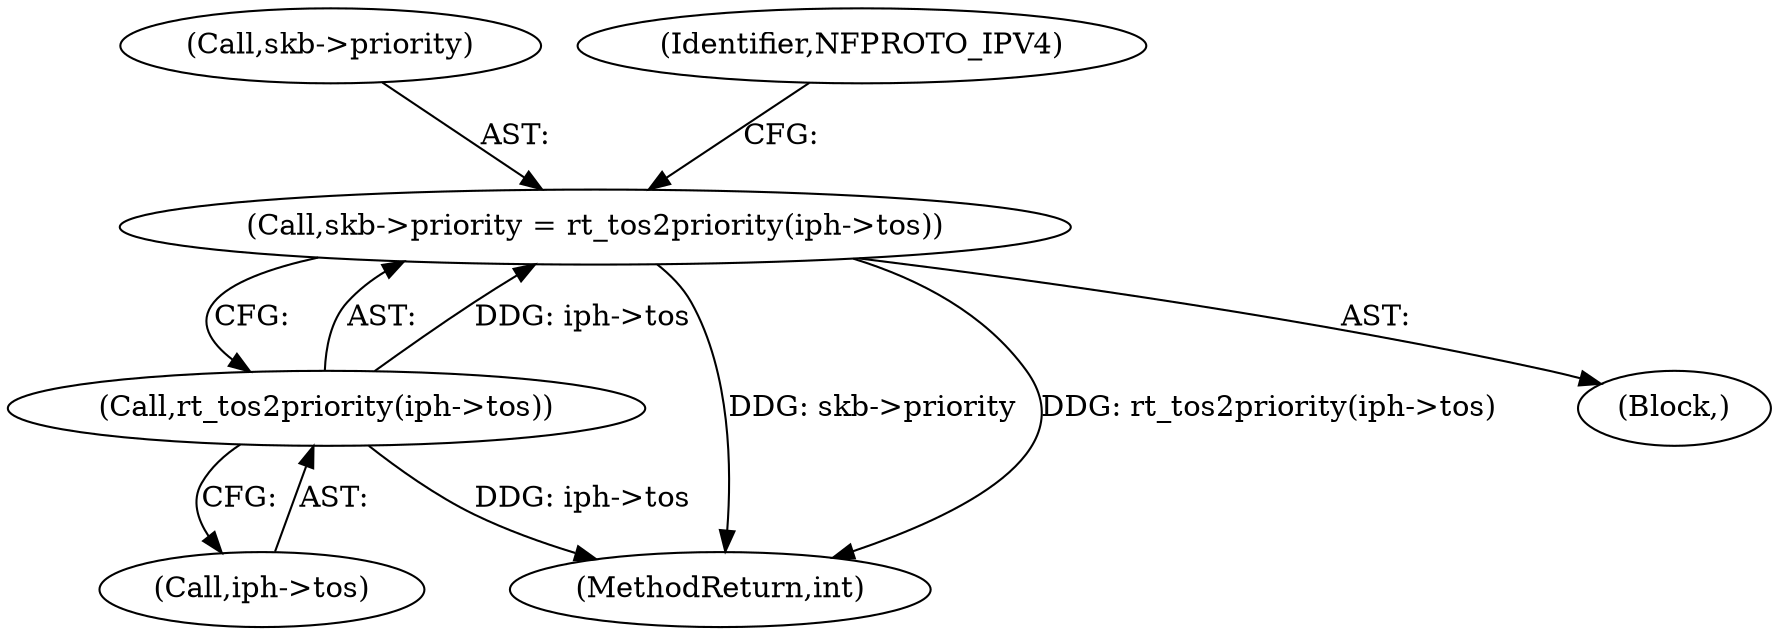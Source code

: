 digraph "0_linux_df4d92549f23e1c037e83323aff58a21b3de7fe0@pointer" {
"1000259" [label="(Call,skb->priority = rt_tos2priority(iph->tos))"];
"1000263" [label="(Call,rt_tos2priority(iph->tos))"];
"1000306" [label="(MethodReturn,int)"];
"1000259" [label="(Call,skb->priority = rt_tos2priority(iph->tos))"];
"1000260" [label="(Call,skb->priority)"];
"1000269" [label="(Identifier,NFPROTO_IPV4)"];
"1000264" [label="(Call,iph->tos)"];
"1000111" [label="(Block,)"];
"1000263" [label="(Call,rt_tos2priority(iph->tos))"];
"1000259" -> "1000111"  [label="AST: "];
"1000259" -> "1000263"  [label="CFG: "];
"1000260" -> "1000259"  [label="AST: "];
"1000263" -> "1000259"  [label="AST: "];
"1000269" -> "1000259"  [label="CFG: "];
"1000259" -> "1000306"  [label="DDG: skb->priority"];
"1000259" -> "1000306"  [label="DDG: rt_tos2priority(iph->tos)"];
"1000263" -> "1000259"  [label="DDG: iph->tos"];
"1000263" -> "1000264"  [label="CFG: "];
"1000264" -> "1000263"  [label="AST: "];
"1000263" -> "1000306"  [label="DDG: iph->tos"];
}
